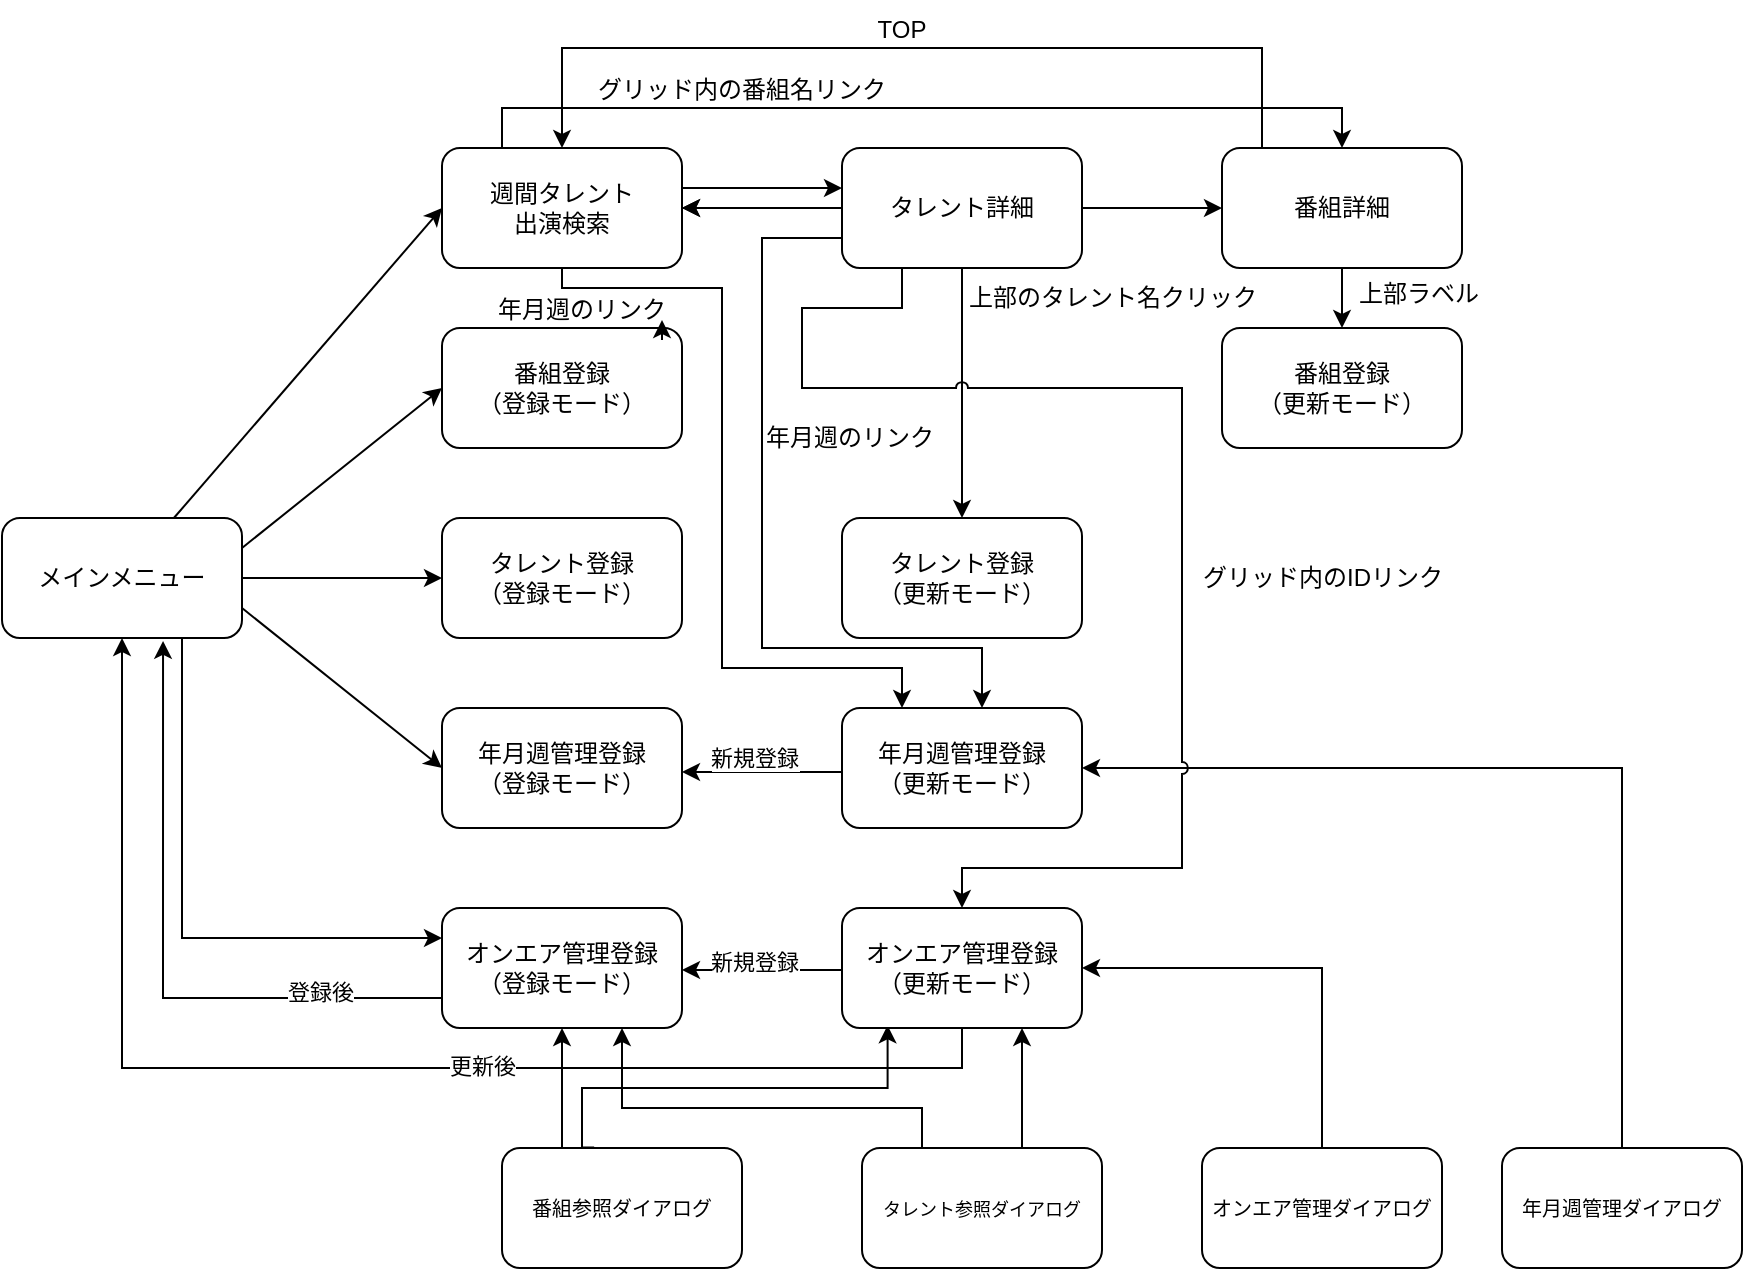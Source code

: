 <mxfile version="22.1.21" type="device">
  <diagram name="ページ1" id="zvf98qf_SSRaEjZchTyw">
    <mxGraphModel dx="1434" dy="820" grid="1" gridSize="10" guides="1" tooltips="1" connect="1" arrows="1" fold="1" page="1" pageScale="1" pageWidth="980" pageHeight="690" math="0" shadow="0">
      <root>
        <mxCell id="0" />
        <mxCell id="1" parent="0" />
        <mxCell id="qzxhxwcTM5FMnMKrt8oi-31" style="edgeStyle=orthogonalEdgeStyle;rounded=0;orthogonalLoop=1;jettySize=auto;html=1;exitX=0.75;exitY=1;exitDx=0;exitDy=0;entryX=0;entryY=0.25;entryDx=0;entryDy=0;" parent="1" source="U-bykkuV9enDH--YNssu-1" target="U-bykkuV9enDH--YNssu-6" edge="1">
          <mxGeometry relative="1" as="geometry" />
        </mxCell>
        <mxCell id="U-bykkuV9enDH--YNssu-1" value="メインメニュー" style="rounded=1;whiteSpace=wrap;html=1;" parent="1" vertex="1">
          <mxGeometry x="50" y="285" width="120" height="60" as="geometry" />
        </mxCell>
        <mxCell id="qzxhxwcTM5FMnMKrt8oi-7" style="edgeStyle=orthogonalEdgeStyle;rounded=0;orthogonalLoop=1;jettySize=auto;html=1;exitX=0.25;exitY=0;exitDx=0;exitDy=0;entryX=0.5;entryY=0;entryDx=0;entryDy=0;" parent="1" source="U-bykkuV9enDH--YNssu-2" target="U-bykkuV9enDH--YNssu-20" edge="1">
          <mxGeometry relative="1" as="geometry" />
        </mxCell>
        <mxCell id="U-bykkuV9enDH--YNssu-2" value="週間タレント&lt;br&gt;出演検索" style="rounded=1;whiteSpace=wrap;html=1;" parent="1" vertex="1">
          <mxGeometry x="270" y="100" width="120" height="60" as="geometry" />
        </mxCell>
        <mxCell id="U-bykkuV9enDH--YNssu-3" value="番組登録&lt;br&gt;（登録モード）" style="rounded=1;whiteSpace=wrap;html=1;" parent="1" vertex="1">
          <mxGeometry x="270" y="190" width="120" height="60" as="geometry" />
        </mxCell>
        <mxCell id="U-bykkuV9enDH--YNssu-4" value="タレント登録&lt;br&gt;（登録モード）" style="rounded=1;whiteSpace=wrap;html=1;" parent="1" vertex="1">
          <mxGeometry x="270" y="285" width="120" height="60" as="geometry" />
        </mxCell>
        <mxCell id="U-bykkuV9enDH--YNssu-5" value="年月週管理登録&lt;br&gt;（登録モード）" style="rounded=1;whiteSpace=wrap;html=1;" parent="1" vertex="1">
          <mxGeometry x="270" y="380" width="120" height="60" as="geometry" />
        </mxCell>
        <mxCell id="qzxhxwcTM5FMnMKrt8oi-29" style="edgeStyle=orthogonalEdgeStyle;rounded=0;orthogonalLoop=1;jettySize=auto;html=1;exitX=0;exitY=0.75;exitDx=0;exitDy=0;entryX=0.671;entryY=1.024;entryDx=0;entryDy=0;entryPerimeter=0;" parent="1" source="U-bykkuV9enDH--YNssu-6" target="U-bykkuV9enDH--YNssu-1" edge="1">
          <mxGeometry relative="1" as="geometry" />
        </mxCell>
        <mxCell id="qzxhxwcTM5FMnMKrt8oi-30" value="登録後" style="edgeLabel;html=1;align=center;verticalAlign=middle;resizable=0;points=[];" parent="qzxhxwcTM5FMnMKrt8oi-29" vertex="1" connectable="0">
          <mxGeometry x="-0.619" y="-3" relative="1" as="geometry">
            <mxPoint x="-1" as="offset" />
          </mxGeometry>
        </mxCell>
        <mxCell id="U-bykkuV9enDH--YNssu-6" value="オンエア管理登録&lt;br&gt;（登録モード）" style="rounded=1;whiteSpace=wrap;html=1;" parent="1" vertex="1">
          <mxGeometry x="270" y="480" width="120" height="60" as="geometry" />
        </mxCell>
        <mxCell id="U-bykkuV9enDH--YNssu-8" value="" style="endArrow=classic;html=1;rounded=0;exitX=1;exitY=0.5;exitDx=0;exitDy=0;entryX=0;entryY=0.5;entryDx=0;entryDy=0;" parent="1" source="U-bykkuV9enDH--YNssu-1" target="U-bykkuV9enDH--YNssu-4" edge="1">
          <mxGeometry width="50" height="50" relative="1" as="geometry">
            <mxPoint x="360" y="310" as="sourcePoint" />
            <mxPoint x="410" y="260" as="targetPoint" />
          </mxGeometry>
        </mxCell>
        <mxCell id="qzxhxwcTM5FMnMKrt8oi-38" style="edgeStyle=orthogonalEdgeStyle;rounded=0;orthogonalLoop=1;jettySize=auto;html=1;exitX=0.25;exitY=0;exitDx=0;exitDy=0;entryX=0.75;entryY=1;entryDx=0;entryDy=0;" parent="1" source="U-bykkuV9enDH--YNssu-9" target="U-bykkuV9enDH--YNssu-6" edge="1">
          <mxGeometry relative="1" as="geometry">
            <Array as="points">
              <mxPoint x="510" y="580" />
              <mxPoint x="360" y="580" />
            </Array>
          </mxGeometry>
        </mxCell>
        <mxCell id="U-bykkuV9enDH--YNssu-9" value="&lt;font style=&quot;font-size: 9px;&quot;&gt;タレント参照ダイアログ&lt;/font&gt;" style="rounded=1;whiteSpace=wrap;html=1;" parent="1" vertex="1">
          <mxGeometry x="480" y="600" width="120" height="60" as="geometry" />
        </mxCell>
        <mxCell id="qzxhxwcTM5FMnMKrt8oi-34" style="edgeStyle=orthogonalEdgeStyle;rounded=0;orthogonalLoop=1;jettySize=auto;html=1;exitX=0.25;exitY=0;exitDx=0;exitDy=0;endArrow=classic;endFill=1;" parent="1" source="U-bykkuV9enDH--YNssu-10" target="U-bykkuV9enDH--YNssu-6" edge="1">
          <mxGeometry relative="1" as="geometry" />
        </mxCell>
        <mxCell id="qzxhxwcTM5FMnMKrt8oi-37" style="edgeStyle=orthogonalEdgeStyle;rounded=0;orthogonalLoop=1;jettySize=auto;html=1;exitX=0.384;exitY=-0.004;exitDx=0;exitDy=0;entryX=0.19;entryY=0.978;entryDx=0;entryDy=0;entryPerimeter=0;exitPerimeter=0;" parent="1" source="U-bykkuV9enDH--YNssu-10" target="qzxhxwcTM5FMnMKrt8oi-14" edge="1">
          <mxGeometry relative="1" as="geometry">
            <Array as="points">
              <mxPoint x="340" y="600" />
              <mxPoint x="340" y="570" />
              <mxPoint x="493" y="570" />
            </Array>
          </mxGeometry>
        </mxCell>
        <mxCell id="U-bykkuV9enDH--YNssu-10" value="&lt;font style=&quot;font-size: 10px;&quot;&gt;番組参照ダイアログ&lt;/font&gt;" style="rounded=1;whiteSpace=wrap;html=1;" parent="1" vertex="1">
          <mxGeometry x="300" y="600" width="120" height="60" as="geometry" />
        </mxCell>
        <mxCell id="U-bykkuV9enDH--YNssu-13" value="" style="endArrow=classic;html=1;rounded=0;entryX=0;entryY=0.5;entryDx=0;entryDy=0;" parent="1" source="U-bykkuV9enDH--YNssu-1" target="U-bykkuV9enDH--YNssu-2" edge="1">
          <mxGeometry width="50" height="50" relative="1" as="geometry">
            <mxPoint x="360" y="320" as="sourcePoint" />
            <mxPoint x="410" y="270" as="targetPoint" />
          </mxGeometry>
        </mxCell>
        <mxCell id="U-bykkuV9enDH--YNssu-14" value="" style="endArrow=classic;html=1;rounded=0;entryX=0;entryY=0.5;entryDx=0;entryDy=0;exitX=1;exitY=0.25;exitDx=0;exitDy=0;" parent="1" source="U-bykkuV9enDH--YNssu-1" target="U-bykkuV9enDH--YNssu-3" edge="1">
          <mxGeometry width="50" height="50" relative="1" as="geometry">
            <mxPoint x="146" y="295" as="sourcePoint" />
            <mxPoint x="280" y="140" as="targetPoint" />
          </mxGeometry>
        </mxCell>
        <mxCell id="U-bykkuV9enDH--YNssu-18" value="" style="endArrow=classic;html=1;rounded=0;entryX=0;entryY=0.5;entryDx=0;entryDy=0;exitX=1;exitY=0.75;exitDx=0;exitDy=0;" parent="1" source="U-bykkuV9enDH--YNssu-1" target="U-bykkuV9enDH--YNssu-5" edge="1">
          <mxGeometry width="50" height="50" relative="1" as="geometry">
            <mxPoint x="180" y="310" as="sourcePoint" />
            <mxPoint x="280" y="230" as="targetPoint" />
          </mxGeometry>
        </mxCell>
        <mxCell id="qzxhxwcTM5FMnMKrt8oi-4" style="edgeStyle=orthogonalEdgeStyle;rounded=0;orthogonalLoop=1;jettySize=auto;html=1;exitX=0.5;exitY=1;exitDx=0;exitDy=0;entryX=0.5;entryY=0;entryDx=0;entryDy=0;" parent="1" source="U-bykkuV9enDH--YNssu-20" target="qzxhxwcTM5FMnMKrt8oi-1" edge="1">
          <mxGeometry relative="1" as="geometry" />
        </mxCell>
        <mxCell id="qzxhxwcTM5FMnMKrt8oi-8" style="edgeStyle=orthogonalEdgeStyle;rounded=0;orthogonalLoop=1;jettySize=auto;html=1;exitX=0.5;exitY=0;exitDx=0;exitDy=0;entryX=0.5;entryY=0;entryDx=0;entryDy=0;" parent="1" source="U-bykkuV9enDH--YNssu-20" target="U-bykkuV9enDH--YNssu-2" edge="1">
          <mxGeometry relative="1" as="geometry">
            <Array as="points">
              <mxPoint x="680" y="100" />
              <mxPoint x="680" y="50" />
              <mxPoint x="330" y="50" />
            </Array>
          </mxGeometry>
        </mxCell>
        <mxCell id="U-bykkuV9enDH--YNssu-20" value="番組詳細" style="rounded=1;whiteSpace=wrap;html=1;" parent="1" vertex="1">
          <mxGeometry x="660" y="100" width="120" height="60" as="geometry" />
        </mxCell>
        <mxCell id="U-bykkuV9enDH--YNssu-29" value="" style="edgeStyle=orthogonalEdgeStyle;rounded=0;orthogonalLoop=1;jettySize=auto;html=1;" parent="1" source="U-bykkuV9enDH--YNssu-21" target="U-bykkuV9enDH--YNssu-2" edge="1">
          <mxGeometry relative="1" as="geometry" />
        </mxCell>
        <mxCell id="U-bykkuV9enDH--YNssu-32" value="" style="edgeStyle=orthogonalEdgeStyle;rounded=0;orthogonalLoop=1;jettySize=auto;html=1;" parent="1" source="U-bykkuV9enDH--YNssu-21" target="U-bykkuV9enDH--YNssu-2" edge="1">
          <mxGeometry relative="1" as="geometry" />
        </mxCell>
        <mxCell id="qzxhxwcTM5FMnMKrt8oi-3" style="edgeStyle=orthogonalEdgeStyle;rounded=0;orthogonalLoop=1;jettySize=auto;html=1;exitX=0.5;exitY=1;exitDx=0;exitDy=0;curved=0;jumpStyle=arc;" parent="1" source="U-bykkuV9enDH--YNssu-21" target="qzxhxwcTM5FMnMKrt8oi-2" edge="1">
          <mxGeometry relative="1" as="geometry" />
        </mxCell>
        <mxCell id="U-bykkuV9enDH--YNssu-21" value="タレント詳細" style="rounded=1;whiteSpace=wrap;html=1;" parent="1" vertex="1">
          <mxGeometry x="470" y="100" width="120" height="60" as="geometry" />
        </mxCell>
        <mxCell id="U-bykkuV9enDH--YNssu-22" value="" style="endArrow=none;html=1;rounded=0;exitX=1;exitY=0.5;exitDx=0;exitDy=0;endFill=0;" parent="1" source="U-bykkuV9enDH--YNssu-2" edge="1">
          <mxGeometry width="50" height="50" relative="1" as="geometry">
            <mxPoint x="570" y="170" as="sourcePoint" />
            <mxPoint x="470" y="130" as="targetPoint" />
          </mxGeometry>
        </mxCell>
        <mxCell id="U-bykkuV9enDH--YNssu-23" value="" style="endArrow=classic;html=1;rounded=0;exitX=1;exitY=0.5;exitDx=0;exitDy=0;entryX=0;entryY=0.5;entryDx=0;entryDy=0;" parent="1" source="U-bykkuV9enDH--YNssu-21" target="U-bykkuV9enDH--YNssu-20" edge="1">
          <mxGeometry width="50" height="50" relative="1" as="geometry">
            <mxPoint x="400" y="140" as="sourcePoint" />
            <mxPoint x="480" y="140" as="targetPoint" />
          </mxGeometry>
        </mxCell>
        <mxCell id="U-bykkuV9enDH--YNssu-33" value="" style="endArrow=classic;html=1;rounded=0;exitX=1;exitY=0.5;exitDx=0;exitDy=0;" parent="1" edge="1">
          <mxGeometry width="50" height="50" relative="1" as="geometry">
            <mxPoint x="390" y="120" as="sourcePoint" />
            <mxPoint x="470" y="120" as="targetPoint" />
          </mxGeometry>
        </mxCell>
        <mxCell id="qzxhxwcTM5FMnMKrt8oi-1" value="番組登録&lt;br&gt;（更新モード）" style="rounded=1;whiteSpace=wrap;html=1;" parent="1" vertex="1">
          <mxGeometry x="660" y="190" width="120" height="60" as="geometry" />
        </mxCell>
        <mxCell id="qzxhxwcTM5FMnMKrt8oi-2" value="タレント登録&lt;br&gt;（更新モード）" style="rounded=1;whiteSpace=wrap;html=1;" parent="1" vertex="1">
          <mxGeometry x="470" y="285" width="120" height="60" as="geometry" />
        </mxCell>
        <mxCell id="qzxhxwcTM5FMnMKrt8oi-5" value="上部のタレント名クリック" style="text;html=1;align=center;verticalAlign=middle;resizable=0;points=[];autosize=1;strokeColor=none;fillColor=none;" parent="1" vertex="1">
          <mxGeometry x="520" y="160" width="170" height="30" as="geometry" />
        </mxCell>
        <mxCell id="qzxhxwcTM5FMnMKrt8oi-6" value="　　　上部ラベル" style="text;html=1;align=center;verticalAlign=middle;resizable=0;points=[];autosize=1;strokeColor=none;fillColor=none;" parent="1" vertex="1">
          <mxGeometry x="680" y="158" width="120" height="30" as="geometry" />
        </mxCell>
        <mxCell id="qzxhxwcTM5FMnMKrt8oi-9" value="TOP" style="text;html=1;strokeColor=none;fillColor=none;align=center;verticalAlign=middle;whiteSpace=wrap;rounded=0;" parent="1" vertex="1">
          <mxGeometry x="470" y="26" width="60" height="30" as="geometry" />
        </mxCell>
        <mxCell id="qzxhxwcTM5FMnMKrt8oi-10" value="グリッド内の番組名リンク" style="text;html=1;strokeColor=none;fillColor=none;align=center;verticalAlign=middle;whiteSpace=wrap;rounded=0;" parent="1" vertex="1">
          <mxGeometry x="340" y="56" width="160" height="30" as="geometry" />
        </mxCell>
        <mxCell id="qzxhxwcTM5FMnMKrt8oi-45" style="edgeStyle=orthogonalEdgeStyle;rounded=0;orthogonalLoop=1;jettySize=auto;html=1;exitX=0.5;exitY=0;exitDx=0;exitDy=0;entryX=1;entryY=0.5;entryDx=0;entryDy=0;" parent="1" source="qzxhxwcTM5FMnMKrt8oi-12" target="qzxhxwcTM5FMnMKrt8oi-14" edge="1">
          <mxGeometry relative="1" as="geometry" />
        </mxCell>
        <mxCell id="qzxhxwcTM5FMnMKrt8oi-12" value="&lt;font style=&quot;font-size: 10px;&quot;&gt;オンエア管理ダイアログ&lt;/font&gt;" style="rounded=1;whiteSpace=wrap;html=1;" parent="1" vertex="1">
          <mxGeometry x="650" y="600" width="120" height="60" as="geometry" />
        </mxCell>
        <mxCell id="qzxhxwcTM5FMnMKrt8oi-25" style="edgeStyle=orthogonalEdgeStyle;rounded=0;orthogonalLoop=1;jettySize=auto;html=1;exitX=0;exitY=0.75;exitDx=0;exitDy=0;entryX=1;entryY=0.75;entryDx=0;entryDy=0;" parent="1" edge="1">
          <mxGeometry relative="1" as="geometry">
            <mxPoint x="470" y="511" as="sourcePoint" />
            <mxPoint x="390" y="511" as="targetPoint" />
          </mxGeometry>
        </mxCell>
        <mxCell id="qzxhxwcTM5FMnMKrt8oi-26" value="新規登録" style="edgeLabel;html=1;align=center;verticalAlign=middle;resizable=0;points=[];" parent="qzxhxwcTM5FMnMKrt8oi-25" vertex="1" connectable="0">
          <mxGeometry x="0.069" y="-4" relative="1" as="geometry">
            <mxPoint x="-1" as="offset" />
          </mxGeometry>
        </mxCell>
        <mxCell id="qzxhxwcTM5FMnMKrt8oi-27" style="edgeStyle=orthogonalEdgeStyle;rounded=0;orthogonalLoop=1;jettySize=auto;html=1;exitX=0.5;exitY=1;exitDx=0;exitDy=0;entryX=0.5;entryY=1;entryDx=0;entryDy=0;" parent="1" source="qzxhxwcTM5FMnMKrt8oi-14" target="U-bykkuV9enDH--YNssu-1" edge="1">
          <mxGeometry relative="1" as="geometry" />
        </mxCell>
        <mxCell id="qzxhxwcTM5FMnMKrt8oi-28" value="更新後" style="edgeLabel;html=1;align=center;verticalAlign=middle;resizable=0;points=[];" parent="qzxhxwcTM5FMnMKrt8oi-27" vertex="1" connectable="0">
          <mxGeometry x="-0.418" y="-1" relative="1" as="geometry">
            <mxPoint x="-70" as="offset" />
          </mxGeometry>
        </mxCell>
        <mxCell id="qzxhxwcTM5FMnMKrt8oi-14" value="オンエア管理登録&lt;br&gt;（更新モード）" style="rounded=1;whiteSpace=wrap;html=1;" parent="1" vertex="1">
          <mxGeometry x="470" y="480" width="120" height="60" as="geometry" />
        </mxCell>
        <mxCell id="qzxhxwcTM5FMnMKrt8oi-42" style="edgeStyle=orthogonalEdgeStyle;rounded=0;orthogonalLoop=1;jettySize=auto;html=1;exitX=0.25;exitY=0;exitDx=0;exitDy=0;endArrow=classic;endFill=1;" parent="1" edge="1">
          <mxGeometry relative="1" as="geometry">
            <mxPoint x="560" y="600" as="sourcePoint" />
            <mxPoint x="560" y="540" as="targetPoint" />
          </mxGeometry>
        </mxCell>
        <mxCell id="qzxhxwcTM5FMnMKrt8oi-46" value="年月週管理登録&lt;br&gt;（更新モード）" style="rounded=1;whiteSpace=wrap;html=1;" parent="1" vertex="1">
          <mxGeometry x="470" y="380" width="120" height="60" as="geometry" />
        </mxCell>
        <mxCell id="qzxhxwcTM5FMnMKrt8oi-49" style="edgeStyle=orthogonalEdgeStyle;rounded=0;orthogonalLoop=1;jettySize=auto;html=1;exitX=0;exitY=0.75;exitDx=0;exitDy=0;" parent="1" edge="1">
          <mxGeometry relative="1" as="geometry">
            <mxPoint x="470" y="412" as="sourcePoint" />
            <mxPoint x="390" y="412" as="targetPoint" />
          </mxGeometry>
        </mxCell>
        <mxCell id="qzxhxwcTM5FMnMKrt8oi-50" value="新規登録" style="edgeLabel;html=1;align=center;verticalAlign=middle;resizable=0;points=[];" parent="qzxhxwcTM5FMnMKrt8oi-49" vertex="1" connectable="0">
          <mxGeometry x="0.069" y="-4" relative="1" as="geometry">
            <mxPoint x="-1" y="-3" as="offset" />
          </mxGeometry>
        </mxCell>
        <mxCell id="qzxhxwcTM5FMnMKrt8oi-52" style="edgeStyle=orthogonalEdgeStyle;rounded=0;orthogonalLoop=1;jettySize=auto;html=1;exitX=0.5;exitY=0;exitDx=0;exitDy=0;entryX=1;entryY=0.5;entryDx=0;entryDy=0;" parent="1" source="qzxhxwcTM5FMnMKrt8oi-51" target="qzxhxwcTM5FMnMKrt8oi-46" edge="1">
          <mxGeometry relative="1" as="geometry" />
        </mxCell>
        <mxCell id="qzxhxwcTM5FMnMKrt8oi-51" value="&lt;font style=&quot;font-size: 10px;&quot;&gt;年月週管理ダイアログ&lt;/font&gt;" style="rounded=1;whiteSpace=wrap;html=1;" parent="1" vertex="1">
          <mxGeometry x="800" y="600" width="120" height="60" as="geometry" />
        </mxCell>
        <mxCell id="D6Cyn6_mF9IFuaK-eNO6-2" style="edgeStyle=orthogonalEdgeStyle;rounded=0;orthogonalLoop=1;jettySize=auto;html=1;entryX=0.5;entryY=0;entryDx=0;entryDy=0;exitX=0.25;exitY=1;exitDx=0;exitDy=0;jumpStyle=arc;" edge="1" parent="1" source="U-bykkuV9enDH--YNssu-21" target="qzxhxwcTM5FMnMKrt8oi-14">
          <mxGeometry relative="1" as="geometry">
            <mxPoint x="510" y="210" as="sourcePoint" />
            <mxPoint x="600" y="420" as="targetPoint" />
            <Array as="points">
              <mxPoint x="500" y="180" />
              <mxPoint x="450" y="180" />
              <mxPoint x="450" y="220" />
              <mxPoint x="640" y="220" />
              <mxPoint x="640" y="460" />
              <mxPoint x="530" y="460" />
            </Array>
          </mxGeometry>
        </mxCell>
        <mxCell id="D6Cyn6_mF9IFuaK-eNO6-3" value="グリッド内のIDリンク" style="text;html=1;align=center;verticalAlign=middle;resizable=0;points=[];autosize=1;strokeColor=none;fillColor=none;" vertex="1" parent="1">
          <mxGeometry x="640" y="300" width="140" height="30" as="geometry" />
        </mxCell>
        <mxCell id="D6Cyn6_mF9IFuaK-eNO6-8" style="edgeStyle=orthogonalEdgeStyle;rounded=0;orthogonalLoop=1;jettySize=auto;html=1;exitX=0.5;exitY=1;exitDx=0;exitDy=0;entryX=0.25;entryY=0;entryDx=0;entryDy=0;" edge="1" parent="1" source="U-bykkuV9enDH--YNssu-2" target="qzxhxwcTM5FMnMKrt8oi-46">
          <mxGeometry relative="1" as="geometry">
            <mxPoint x="310" y="110" as="sourcePoint" />
            <mxPoint x="730" y="110" as="targetPoint" />
            <Array as="points">
              <mxPoint x="330" y="170" />
              <mxPoint x="410" y="170" />
              <mxPoint x="410" y="360" />
              <mxPoint x="500" y="360" />
            </Array>
          </mxGeometry>
        </mxCell>
        <mxCell id="D6Cyn6_mF9IFuaK-eNO6-9" style="edgeStyle=orthogonalEdgeStyle;rounded=0;orthogonalLoop=1;jettySize=auto;html=1;exitX=0;exitY=0.75;exitDx=0;exitDy=0;" edge="1" parent="1" source="U-bykkuV9enDH--YNssu-21" target="qzxhxwcTM5FMnMKrt8oi-46">
          <mxGeometry relative="1" as="geometry">
            <mxPoint x="340" y="170" as="sourcePoint" />
            <mxPoint x="510" y="390" as="targetPoint" />
            <Array as="points">
              <mxPoint x="430" y="145" />
              <mxPoint x="430" y="350" />
              <mxPoint x="540" y="350" />
            </Array>
          </mxGeometry>
        </mxCell>
        <mxCell id="D6Cyn6_mF9IFuaK-eNO6-10" value="年月週のリンク" style="text;html=1;strokeColor=none;fillColor=none;align=center;verticalAlign=middle;whiteSpace=wrap;rounded=0;" vertex="1" parent="1">
          <mxGeometry x="260" y="166" width="160" height="30" as="geometry" />
        </mxCell>
        <mxCell id="D6Cyn6_mF9IFuaK-eNO6-11" style="edgeStyle=orthogonalEdgeStyle;rounded=0;orthogonalLoop=1;jettySize=auto;html=1;exitX=0.75;exitY=1;exitDx=0;exitDy=0;entryX=0.75;entryY=0.667;entryDx=0;entryDy=0;entryPerimeter=0;" edge="1" parent="1" source="D6Cyn6_mF9IFuaK-eNO6-10" target="D6Cyn6_mF9IFuaK-eNO6-10">
          <mxGeometry relative="1" as="geometry" />
        </mxCell>
        <mxCell id="D6Cyn6_mF9IFuaK-eNO6-12" value="年月週のリンク" style="text;html=1;strokeColor=none;fillColor=none;align=center;verticalAlign=middle;whiteSpace=wrap;rounded=0;" vertex="1" parent="1">
          <mxGeometry x="394" y="230" width="160" height="30" as="geometry" />
        </mxCell>
      </root>
    </mxGraphModel>
  </diagram>
</mxfile>
